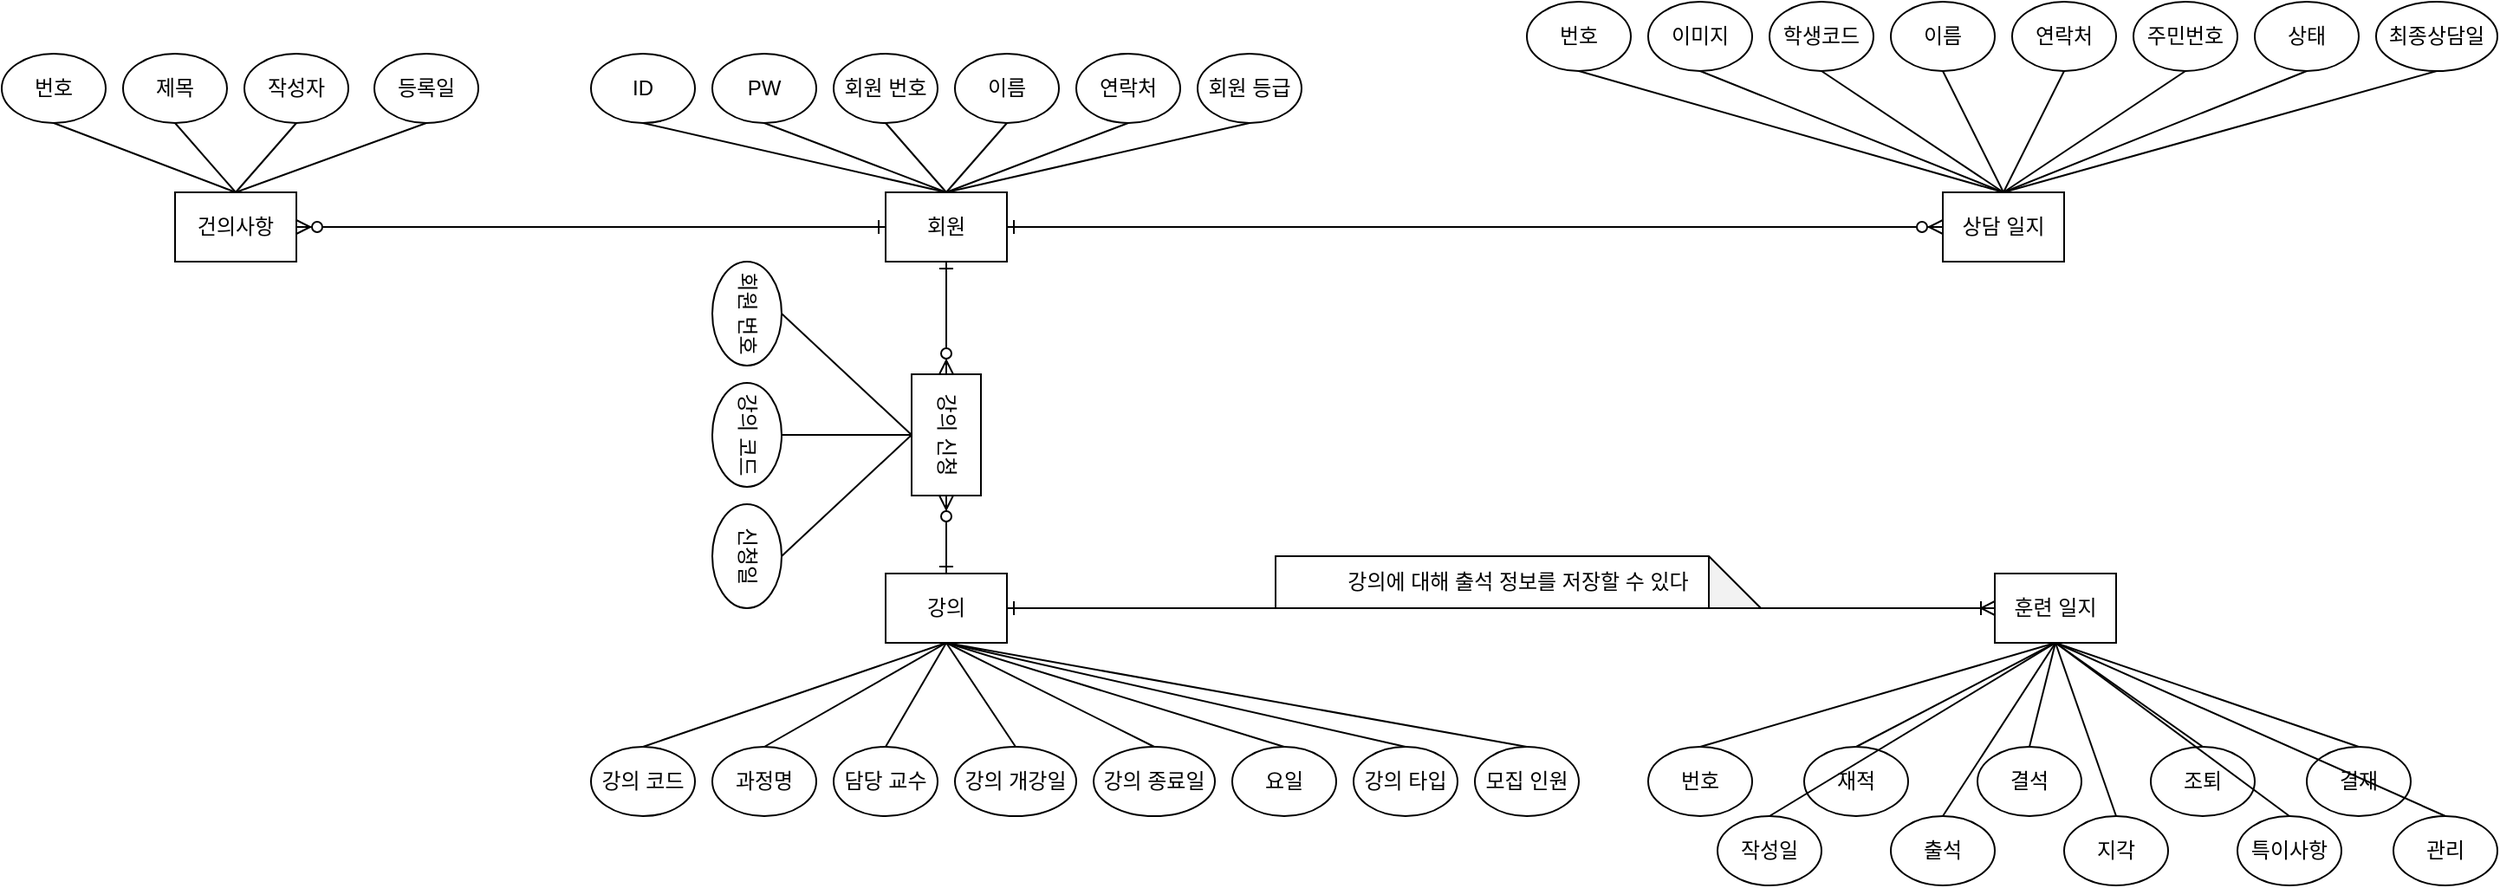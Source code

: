 <mxfile version="14.5.10" type="github">
  <diagram id="R2lEEEUBdFMjLlhIrx00" name="Page-1">
    <mxGraphModel dx="1715" dy="457" grid="1" gridSize="10" guides="1" tooltips="1" connect="1" arrows="1" fold="1" page="1" pageScale="1" pageWidth="850" pageHeight="1100" math="0" shadow="0" extFonts="Permanent Marker^https://fonts.googleapis.com/css?family=Permanent+Marker">
      <root>
        <mxCell id="0" />
        <mxCell id="1" parent="0" />
        <mxCell id="Pn6tv7g3iC-lhxeTIys7-1" value="회원" style="rounded=0;whiteSpace=wrap;html=1;" vertex="1" parent="1">
          <mxGeometry x="200" y="120" width="70" height="40" as="geometry" />
        </mxCell>
        <mxCell id="Pn6tv7g3iC-lhxeTIys7-2" value="강의" style="rounded=0;whiteSpace=wrap;html=1;" vertex="1" parent="1">
          <mxGeometry x="200" y="340" width="70" height="40" as="geometry" />
        </mxCell>
        <mxCell id="Pn6tv7g3iC-lhxeTIys7-3" value="강의 신청" style="rounded=0;whiteSpace=wrap;html=1;rotation=90;" vertex="1" parent="1">
          <mxGeometry x="200" y="240" width="70" height="40" as="geometry" />
        </mxCell>
        <mxCell id="Pn6tv7g3iC-lhxeTIys7-4" value="상담 일지" style="rounded=0;whiteSpace=wrap;html=1;" vertex="1" parent="1">
          <mxGeometry x="810" y="120" width="70" height="40" as="geometry" />
        </mxCell>
        <mxCell id="Pn6tv7g3iC-lhxeTIys7-5" value="건의사항" style="rounded=0;whiteSpace=wrap;html=1;" vertex="1" parent="1">
          <mxGeometry x="-210" y="120" width="70" height="40" as="geometry" />
        </mxCell>
        <mxCell id="Pn6tv7g3iC-lhxeTIys7-6" value="훈련 일지" style="rounded=0;whiteSpace=wrap;html=1;" vertex="1" parent="1">
          <mxGeometry x="840" y="340" width="70" height="40" as="geometry" />
        </mxCell>
        <mxCell id="Pn6tv7g3iC-lhxeTIys7-8" value="ID" style="ellipse;whiteSpace=wrap;html=1;" vertex="1" parent="1">
          <mxGeometry x="30" y="40" width="60" height="40" as="geometry" />
        </mxCell>
        <mxCell id="Pn6tv7g3iC-lhxeTIys7-9" value="PW" style="ellipse;whiteSpace=wrap;html=1;" vertex="1" parent="1">
          <mxGeometry x="100" y="40" width="60" height="40" as="geometry" />
        </mxCell>
        <mxCell id="Pn6tv7g3iC-lhxeTIys7-10" value="회원 번호" style="ellipse;whiteSpace=wrap;html=1;" vertex="1" parent="1">
          <mxGeometry x="170" y="40" width="60" height="40" as="geometry" />
        </mxCell>
        <mxCell id="Pn6tv7g3iC-lhxeTIys7-11" value="이름" style="ellipse;whiteSpace=wrap;html=1;" vertex="1" parent="1">
          <mxGeometry x="240" y="40" width="60" height="40" as="geometry" />
        </mxCell>
        <mxCell id="Pn6tv7g3iC-lhxeTIys7-12" value="연락처" style="ellipse;whiteSpace=wrap;html=1;" vertex="1" parent="1">
          <mxGeometry x="310" y="40" width="60" height="40" as="geometry" />
        </mxCell>
        <mxCell id="Pn6tv7g3iC-lhxeTIys7-13" value="" style="endArrow=none;html=1;entryX=0.5;entryY=1;entryDx=0;entryDy=0;exitX=0.5;exitY=0;exitDx=0;exitDy=0;" edge="1" parent="1" source="Pn6tv7g3iC-lhxeTIys7-1" target="Pn6tv7g3iC-lhxeTIys7-8">
          <mxGeometry width="50" height="50" relative="1" as="geometry">
            <mxPoint x="400" y="310" as="sourcePoint" />
            <mxPoint x="450" y="260" as="targetPoint" />
          </mxGeometry>
        </mxCell>
        <mxCell id="Pn6tv7g3iC-lhxeTIys7-14" value="" style="endArrow=none;html=1;entryX=0.5;entryY=1;entryDx=0;entryDy=0;exitX=0.5;exitY=0;exitDx=0;exitDy=0;" edge="1" parent="1" source="Pn6tv7g3iC-lhxeTIys7-1" target="Pn6tv7g3iC-lhxeTIys7-9">
          <mxGeometry width="50" height="50" relative="1" as="geometry">
            <mxPoint x="240" y="90" as="sourcePoint" />
            <mxPoint x="70" y="90" as="targetPoint" />
          </mxGeometry>
        </mxCell>
        <mxCell id="Pn6tv7g3iC-lhxeTIys7-15" value="" style="endArrow=none;html=1;entryX=0.5;entryY=1;entryDx=0;entryDy=0;exitX=0.5;exitY=0;exitDx=0;exitDy=0;" edge="1" parent="1" source="Pn6tv7g3iC-lhxeTIys7-1" target="Pn6tv7g3iC-lhxeTIys7-10">
          <mxGeometry width="50" height="50" relative="1" as="geometry">
            <mxPoint x="210" y="130" as="sourcePoint" />
            <mxPoint x="140" y="90" as="targetPoint" />
          </mxGeometry>
        </mxCell>
        <mxCell id="Pn6tv7g3iC-lhxeTIys7-16" value="" style="endArrow=none;html=1;entryX=0.5;entryY=1;entryDx=0;entryDy=0;exitX=0.5;exitY=0;exitDx=0;exitDy=0;" edge="1" parent="1" source="Pn6tv7g3iC-lhxeTIys7-1" target="Pn6tv7g3iC-lhxeTIys7-11">
          <mxGeometry width="50" height="50" relative="1" as="geometry">
            <mxPoint x="210" y="130" as="sourcePoint" />
            <mxPoint x="210" y="90" as="targetPoint" />
          </mxGeometry>
        </mxCell>
        <mxCell id="Pn6tv7g3iC-lhxeTIys7-17" value="" style="endArrow=none;html=1;entryX=0.5;entryY=1;entryDx=0;entryDy=0;exitX=0.5;exitY=0;exitDx=0;exitDy=0;" edge="1" parent="1" source="Pn6tv7g3iC-lhxeTIys7-1" target="Pn6tv7g3iC-lhxeTIys7-12">
          <mxGeometry width="50" height="50" relative="1" as="geometry">
            <mxPoint x="210" y="130" as="sourcePoint" />
            <mxPoint x="280" y="90" as="targetPoint" />
          </mxGeometry>
        </mxCell>
        <mxCell id="Pn6tv7g3iC-lhxeTIys7-18" value="회원 등급" style="ellipse;whiteSpace=wrap;html=1;" vertex="1" parent="1">
          <mxGeometry x="380" y="40" width="60" height="40" as="geometry" />
        </mxCell>
        <mxCell id="Pn6tv7g3iC-lhxeTIys7-19" value="" style="endArrow=none;html=1;entryX=0.5;entryY=1;entryDx=0;entryDy=0;exitX=0.5;exitY=0;exitDx=0;exitDy=0;" edge="1" parent="1" source="Pn6tv7g3iC-lhxeTIys7-1" target="Pn6tv7g3iC-lhxeTIys7-18">
          <mxGeometry width="50" height="50" relative="1" as="geometry">
            <mxPoint x="310" y="140" as="sourcePoint" />
            <mxPoint x="350" y="90" as="targetPoint" />
          </mxGeometry>
        </mxCell>
        <mxCell id="Pn6tv7g3iC-lhxeTIys7-20" value="강의 코드" style="ellipse;whiteSpace=wrap;html=1;" vertex="1" parent="1">
          <mxGeometry x="30" y="440" width="60" height="40" as="geometry" />
        </mxCell>
        <mxCell id="Pn6tv7g3iC-lhxeTIys7-21" value="과정명" style="ellipse;whiteSpace=wrap;html=1;" vertex="1" parent="1">
          <mxGeometry x="100" y="440" width="60" height="40" as="geometry" />
        </mxCell>
        <mxCell id="Pn6tv7g3iC-lhxeTIys7-22" value="담당 교수" style="ellipse;whiteSpace=wrap;html=1;" vertex="1" parent="1">
          <mxGeometry x="170" y="440" width="60" height="40" as="geometry" />
        </mxCell>
        <mxCell id="Pn6tv7g3iC-lhxeTIys7-23" value="강의 개강일" style="ellipse;whiteSpace=wrap;html=1;" vertex="1" parent="1">
          <mxGeometry x="240" y="440" width="70" height="40" as="geometry" />
        </mxCell>
        <mxCell id="Pn6tv7g3iC-lhxeTIys7-27" value="강의 종료일" style="ellipse;whiteSpace=wrap;html=1;" vertex="1" parent="1">
          <mxGeometry x="320" y="440" width="70" height="40" as="geometry" />
        </mxCell>
        <mxCell id="Pn6tv7g3iC-lhxeTIys7-28" value="요일" style="ellipse;whiteSpace=wrap;html=1;" vertex="1" parent="1">
          <mxGeometry x="400" y="440" width="60" height="40" as="geometry" />
        </mxCell>
        <mxCell id="Pn6tv7g3iC-lhxeTIys7-29" value="강의 타입" style="ellipse;whiteSpace=wrap;html=1;" vertex="1" parent="1">
          <mxGeometry x="470" y="440" width="60" height="40" as="geometry" />
        </mxCell>
        <mxCell id="Pn6tv7g3iC-lhxeTIys7-30" value="모집 인원" style="ellipse;whiteSpace=wrap;html=1;" vertex="1" parent="1">
          <mxGeometry x="540" y="440" width="60" height="40" as="geometry" />
        </mxCell>
        <mxCell id="Pn6tv7g3iC-lhxeTIys7-31" value="" style="endArrow=none;html=1;entryX=0.5;entryY=1;entryDx=0;entryDy=0;exitX=0.5;exitY=0;exitDx=0;exitDy=0;" edge="1" parent="1" source="Pn6tv7g3iC-lhxeTIys7-20" target="Pn6tv7g3iC-lhxeTIys7-2">
          <mxGeometry width="50" height="50" relative="1" as="geometry">
            <mxPoint x="370" y="360" as="sourcePoint" />
            <mxPoint x="420" y="310" as="targetPoint" />
          </mxGeometry>
        </mxCell>
        <mxCell id="Pn6tv7g3iC-lhxeTIys7-32" value="" style="endArrow=none;html=1;entryX=0.5;entryY=1;entryDx=0;entryDy=0;exitX=0.5;exitY=0;exitDx=0;exitDy=0;" edge="1" parent="1" source="Pn6tv7g3iC-lhxeTIys7-21" target="Pn6tv7g3iC-lhxeTIys7-2">
          <mxGeometry width="50" height="50" relative="1" as="geometry">
            <mxPoint x="70" y="450" as="sourcePoint" />
            <mxPoint x="335" y="390" as="targetPoint" />
          </mxGeometry>
        </mxCell>
        <mxCell id="Pn6tv7g3iC-lhxeTIys7-33" value="" style="endArrow=none;html=1;entryX=0.5;entryY=1;entryDx=0;entryDy=0;exitX=0.5;exitY=0;exitDx=0;exitDy=0;" edge="1" parent="1" source="Pn6tv7g3iC-lhxeTIys7-22" target="Pn6tv7g3iC-lhxeTIys7-2">
          <mxGeometry width="50" height="50" relative="1" as="geometry">
            <mxPoint x="140" y="450" as="sourcePoint" />
            <mxPoint x="335" y="390" as="targetPoint" />
          </mxGeometry>
        </mxCell>
        <mxCell id="Pn6tv7g3iC-lhxeTIys7-34" value="" style="endArrow=none;html=1;entryX=0.5;entryY=1;entryDx=0;entryDy=0;exitX=0.5;exitY=0;exitDx=0;exitDy=0;" edge="1" parent="1" source="Pn6tv7g3iC-lhxeTIys7-23" target="Pn6tv7g3iC-lhxeTIys7-2">
          <mxGeometry width="50" height="50" relative="1" as="geometry">
            <mxPoint x="210" y="450" as="sourcePoint" />
            <mxPoint x="335" y="390" as="targetPoint" />
          </mxGeometry>
        </mxCell>
        <mxCell id="Pn6tv7g3iC-lhxeTIys7-35" value="" style="endArrow=none;html=1;entryX=0.5;entryY=1;entryDx=0;entryDy=0;exitX=0.5;exitY=0;exitDx=0;exitDy=0;" edge="1" parent="1" source="Pn6tv7g3iC-lhxeTIys7-27" target="Pn6tv7g3iC-lhxeTIys7-2">
          <mxGeometry width="50" height="50" relative="1" as="geometry">
            <mxPoint x="285" y="450" as="sourcePoint" />
            <mxPoint x="335" y="390" as="targetPoint" />
          </mxGeometry>
        </mxCell>
        <mxCell id="Pn6tv7g3iC-lhxeTIys7-36" value="" style="endArrow=none;html=1;entryX=0.5;entryY=1;entryDx=0;entryDy=0;exitX=0.5;exitY=0;exitDx=0;exitDy=0;" edge="1" parent="1" source="Pn6tv7g3iC-lhxeTIys7-28" target="Pn6tv7g3iC-lhxeTIys7-2">
          <mxGeometry width="50" height="50" relative="1" as="geometry">
            <mxPoint x="365" y="450" as="sourcePoint" />
            <mxPoint x="335" y="390" as="targetPoint" />
          </mxGeometry>
        </mxCell>
        <mxCell id="Pn6tv7g3iC-lhxeTIys7-37" value="" style="endArrow=none;html=1;entryX=0.5;entryY=1;entryDx=0;entryDy=0;exitX=0.5;exitY=0;exitDx=0;exitDy=0;" edge="1" parent="1" source="Pn6tv7g3iC-lhxeTIys7-29" target="Pn6tv7g3iC-lhxeTIys7-2">
          <mxGeometry width="50" height="50" relative="1" as="geometry">
            <mxPoint x="440" y="450" as="sourcePoint" />
            <mxPoint x="335" y="390" as="targetPoint" />
          </mxGeometry>
        </mxCell>
        <mxCell id="Pn6tv7g3iC-lhxeTIys7-38" value="" style="endArrow=none;html=1;entryX=0.5;entryY=1;entryDx=0;entryDy=0;exitX=0.5;exitY=0;exitDx=0;exitDy=0;" edge="1" parent="1" source="Pn6tv7g3iC-lhxeTIys7-30" target="Pn6tv7g3iC-lhxeTIys7-2">
          <mxGeometry width="50" height="50" relative="1" as="geometry">
            <mxPoint x="510" y="450" as="sourcePoint" />
            <mxPoint x="335" y="390" as="targetPoint" />
          </mxGeometry>
        </mxCell>
        <mxCell id="Pn6tv7g3iC-lhxeTIys7-39" value="회원 번호" style="ellipse;whiteSpace=wrap;html=1;rotation=90;" vertex="1" parent="1">
          <mxGeometry x="90" y="170" width="60" height="40" as="geometry" />
        </mxCell>
        <mxCell id="Pn6tv7g3iC-lhxeTIys7-40" value="강의 코드" style="ellipse;whiteSpace=wrap;html=1;rotation=90;" vertex="1" parent="1">
          <mxGeometry x="90" y="240" width="60" height="40" as="geometry" />
        </mxCell>
        <mxCell id="Pn6tv7g3iC-lhxeTIys7-41" value="신청일" style="ellipse;whiteSpace=wrap;html=1;rotation=90;" vertex="1" parent="1">
          <mxGeometry x="90" y="310" width="60" height="40" as="geometry" />
        </mxCell>
        <mxCell id="Pn6tv7g3iC-lhxeTIys7-42" value="" style="endArrow=none;html=1;entryX=0.5;entryY=1;entryDx=0;entryDy=0;exitX=0.5;exitY=0;exitDx=0;exitDy=0;" edge="1" parent="1" source="Pn6tv7g3iC-lhxeTIys7-39" target="Pn6tv7g3iC-lhxeTIys7-3">
          <mxGeometry width="50" height="50" relative="1" as="geometry">
            <mxPoint x="430" y="350" as="sourcePoint" />
            <mxPoint x="605" y="290" as="targetPoint" />
          </mxGeometry>
        </mxCell>
        <mxCell id="Pn6tv7g3iC-lhxeTIys7-43" value="" style="endArrow=none;html=1;entryX=0.5;entryY=1;entryDx=0;entryDy=0;exitX=0.5;exitY=0;exitDx=0;exitDy=0;" edge="1" parent="1" source="Pn6tv7g3iC-lhxeTIys7-40" target="Pn6tv7g3iC-lhxeTIys7-3">
          <mxGeometry width="50" height="50" relative="1" as="geometry">
            <mxPoint x="170" y="350" as="sourcePoint" />
            <mxPoint x="245" y="290" as="targetPoint" />
          </mxGeometry>
        </mxCell>
        <mxCell id="Pn6tv7g3iC-lhxeTIys7-44" value="" style="endArrow=none;html=1;entryX=0.5;entryY=1;entryDx=0;entryDy=0;exitX=0.5;exitY=0;exitDx=0;exitDy=0;" edge="1" parent="1" source="Pn6tv7g3iC-lhxeTIys7-41" target="Pn6tv7g3iC-lhxeTIys7-3">
          <mxGeometry width="50" height="50" relative="1" as="geometry">
            <mxPoint x="245" y="350" as="sourcePoint" />
            <mxPoint x="245" y="290" as="targetPoint" />
          </mxGeometry>
        </mxCell>
        <mxCell id="Pn6tv7g3iC-lhxeTIys7-45" value="번호" style="ellipse;whiteSpace=wrap;html=1;" vertex="1" parent="1">
          <mxGeometry x="640" y="440" width="60" height="40" as="geometry" />
        </mxCell>
        <mxCell id="Pn6tv7g3iC-lhxeTIys7-46" value="작성일" style="ellipse;whiteSpace=wrap;html=1;" vertex="1" parent="1">
          <mxGeometry x="680" y="480" width="60" height="40" as="geometry" />
        </mxCell>
        <mxCell id="Pn6tv7g3iC-lhxeTIys7-47" value="재적" style="ellipse;whiteSpace=wrap;html=1;" vertex="1" parent="1">
          <mxGeometry x="730" y="440" width="60" height="40" as="geometry" />
        </mxCell>
        <mxCell id="Pn6tv7g3iC-lhxeTIys7-48" value="출석" style="ellipse;whiteSpace=wrap;html=1;" vertex="1" parent="1">
          <mxGeometry x="780" y="480" width="60" height="40" as="geometry" />
        </mxCell>
        <mxCell id="Pn6tv7g3iC-lhxeTIys7-50" value="결석" style="ellipse;whiteSpace=wrap;html=1;" vertex="1" parent="1">
          <mxGeometry x="830" y="440" width="60" height="40" as="geometry" />
        </mxCell>
        <mxCell id="Pn6tv7g3iC-lhxeTIys7-51" value="지각" style="ellipse;whiteSpace=wrap;html=1;" vertex="1" parent="1">
          <mxGeometry x="880" y="480" width="60" height="40" as="geometry" />
        </mxCell>
        <mxCell id="Pn6tv7g3iC-lhxeTIys7-52" value="조퇴" style="ellipse;whiteSpace=wrap;html=1;" vertex="1" parent="1">
          <mxGeometry x="930" y="440" width="60" height="40" as="geometry" />
        </mxCell>
        <mxCell id="Pn6tv7g3iC-lhxeTIys7-54" value="특이사항" style="ellipse;whiteSpace=wrap;html=1;" vertex="1" parent="1">
          <mxGeometry x="980" y="480" width="60" height="40" as="geometry" />
        </mxCell>
        <mxCell id="Pn6tv7g3iC-lhxeTIys7-55" value="결재" style="ellipse;whiteSpace=wrap;html=1;" vertex="1" parent="1">
          <mxGeometry x="1020" y="440" width="60" height="40" as="geometry" />
        </mxCell>
        <mxCell id="Pn6tv7g3iC-lhxeTIys7-56" value="관리" style="ellipse;whiteSpace=wrap;html=1;" vertex="1" parent="1">
          <mxGeometry x="1070" y="480" width="60" height="40" as="geometry" />
        </mxCell>
        <mxCell id="Pn6tv7g3iC-lhxeTIys7-57" value="" style="endArrow=none;html=1;entryX=0.5;entryY=1;entryDx=0;entryDy=0;exitX=0.5;exitY=0;exitDx=0;exitDy=0;" edge="1" parent="1" source="Pn6tv7g3iC-lhxeTIys7-45" target="Pn6tv7g3iC-lhxeTIys7-6">
          <mxGeometry width="50" height="50" relative="1" as="geometry">
            <mxPoint x="930" y="440" as="sourcePoint" />
            <mxPoint x="980" y="390" as="targetPoint" />
          </mxGeometry>
        </mxCell>
        <mxCell id="Pn6tv7g3iC-lhxeTIys7-58" value="" style="endArrow=none;html=1;entryX=0.5;entryY=1;entryDx=0;entryDy=0;exitX=0.5;exitY=0;exitDx=0;exitDy=0;" edge="1" parent="1" source="Pn6tv7g3iC-lhxeTIys7-46" target="Pn6tv7g3iC-lhxeTIys7-6">
          <mxGeometry width="50" height="50" relative="1" as="geometry">
            <mxPoint x="680" y="450.0" as="sourcePoint" />
            <mxPoint x="895" y="390" as="targetPoint" />
          </mxGeometry>
        </mxCell>
        <mxCell id="Pn6tv7g3iC-lhxeTIys7-59" value="" style="endArrow=none;html=1;entryX=0.5;entryY=1;entryDx=0;entryDy=0;exitX=0.5;exitY=0;exitDx=0;exitDy=0;" edge="1" parent="1" source="Pn6tv7g3iC-lhxeTIys7-47" target="Pn6tv7g3iC-lhxeTIys7-6">
          <mxGeometry width="50" height="50" relative="1" as="geometry">
            <mxPoint x="720" y="490.0" as="sourcePoint" />
            <mxPoint x="895" y="390" as="targetPoint" />
          </mxGeometry>
        </mxCell>
        <mxCell id="Pn6tv7g3iC-lhxeTIys7-60" value="" style="endArrow=none;html=1;entryX=0.5;entryY=1;entryDx=0;entryDy=0;exitX=0.5;exitY=0;exitDx=0;exitDy=0;" edge="1" parent="1" source="Pn6tv7g3iC-lhxeTIys7-48" target="Pn6tv7g3iC-lhxeTIys7-6">
          <mxGeometry width="50" height="50" relative="1" as="geometry">
            <mxPoint x="770" y="450.0" as="sourcePoint" />
            <mxPoint x="895" y="390" as="targetPoint" />
          </mxGeometry>
        </mxCell>
        <mxCell id="Pn6tv7g3iC-lhxeTIys7-61" value="" style="endArrow=none;html=1;entryX=0.5;entryY=1;entryDx=0;entryDy=0;exitX=0.5;exitY=0;exitDx=0;exitDy=0;" edge="1" parent="1" source="Pn6tv7g3iC-lhxeTIys7-50" target="Pn6tv7g3iC-lhxeTIys7-6">
          <mxGeometry width="50" height="50" relative="1" as="geometry">
            <mxPoint x="820" y="490.0" as="sourcePoint" />
            <mxPoint x="895" y="390" as="targetPoint" />
          </mxGeometry>
        </mxCell>
        <mxCell id="Pn6tv7g3iC-lhxeTIys7-62" value="" style="endArrow=none;html=1;entryX=0.5;entryY=1;entryDx=0;entryDy=0;exitX=0.5;exitY=0;exitDx=0;exitDy=0;" edge="1" parent="1" source="Pn6tv7g3iC-lhxeTIys7-51" target="Pn6tv7g3iC-lhxeTIys7-6">
          <mxGeometry width="50" height="50" relative="1" as="geometry">
            <mxPoint x="870" y="450.0" as="sourcePoint" />
            <mxPoint x="895" y="390" as="targetPoint" />
          </mxGeometry>
        </mxCell>
        <mxCell id="Pn6tv7g3iC-lhxeTIys7-63" value="" style="endArrow=none;html=1;entryX=0.5;entryY=1;entryDx=0;entryDy=0;exitX=0.5;exitY=0;exitDx=0;exitDy=0;" edge="1" parent="1" source="Pn6tv7g3iC-lhxeTIys7-52" target="Pn6tv7g3iC-lhxeTIys7-6">
          <mxGeometry width="50" height="50" relative="1" as="geometry">
            <mxPoint x="920" y="490.0" as="sourcePoint" />
            <mxPoint x="895" y="390" as="targetPoint" />
          </mxGeometry>
        </mxCell>
        <mxCell id="Pn6tv7g3iC-lhxeTIys7-64" value="" style="endArrow=none;html=1;entryX=0.5;entryY=1;entryDx=0;entryDy=0;exitX=0.5;exitY=0;exitDx=0;exitDy=0;" edge="1" parent="1" source="Pn6tv7g3iC-lhxeTIys7-54" target="Pn6tv7g3iC-lhxeTIys7-6">
          <mxGeometry width="50" height="50" relative="1" as="geometry">
            <mxPoint x="970" y="450.0" as="sourcePoint" />
            <mxPoint x="895" y="390" as="targetPoint" />
          </mxGeometry>
        </mxCell>
        <mxCell id="Pn6tv7g3iC-lhxeTIys7-65" value="" style="endArrow=none;html=1;entryX=0.5;entryY=1;entryDx=0;entryDy=0;exitX=0.5;exitY=0;exitDx=0;exitDy=0;" edge="1" parent="1" source="Pn6tv7g3iC-lhxeTIys7-55" target="Pn6tv7g3iC-lhxeTIys7-6">
          <mxGeometry width="50" height="50" relative="1" as="geometry">
            <mxPoint x="1020" y="490.0" as="sourcePoint" />
            <mxPoint x="895" y="390" as="targetPoint" />
          </mxGeometry>
        </mxCell>
        <mxCell id="Pn6tv7g3iC-lhxeTIys7-66" value="" style="endArrow=none;html=1;entryX=0.5;entryY=1;entryDx=0;entryDy=0;exitX=0.5;exitY=0;exitDx=0;exitDy=0;" edge="1" parent="1" source="Pn6tv7g3iC-lhxeTIys7-56" target="Pn6tv7g3iC-lhxeTIys7-6">
          <mxGeometry width="50" height="50" relative="1" as="geometry">
            <mxPoint x="1060" y="450.0" as="sourcePoint" />
            <mxPoint x="895" y="390" as="targetPoint" />
          </mxGeometry>
        </mxCell>
        <mxCell id="Pn6tv7g3iC-lhxeTIys7-67" value="번호" style="ellipse;whiteSpace=wrap;html=1;" vertex="1" parent="1">
          <mxGeometry x="570" y="10" width="60" height="40" as="geometry" />
        </mxCell>
        <mxCell id="Pn6tv7g3iC-lhxeTIys7-68" value="이미지" style="ellipse;whiteSpace=wrap;html=1;" vertex="1" parent="1">
          <mxGeometry x="640" y="10" width="60" height="40" as="geometry" />
        </mxCell>
        <mxCell id="Pn6tv7g3iC-lhxeTIys7-69" value="학생코드" style="ellipse;whiteSpace=wrap;html=1;" vertex="1" parent="1">
          <mxGeometry x="710" y="10" width="60" height="40" as="geometry" />
        </mxCell>
        <mxCell id="Pn6tv7g3iC-lhxeTIys7-70" value="이름" style="ellipse;whiteSpace=wrap;html=1;" vertex="1" parent="1">
          <mxGeometry x="780" y="10" width="60" height="40" as="geometry" />
        </mxCell>
        <mxCell id="Pn6tv7g3iC-lhxeTIys7-71" value="연락처" style="ellipse;whiteSpace=wrap;html=1;" vertex="1" parent="1">
          <mxGeometry x="850" y="10" width="60" height="40" as="geometry" />
        </mxCell>
        <mxCell id="Pn6tv7g3iC-lhxeTIys7-72" value="주민번호" style="ellipse;whiteSpace=wrap;html=1;" vertex="1" parent="1">
          <mxGeometry x="920" y="10" width="60" height="40" as="geometry" />
        </mxCell>
        <mxCell id="Pn6tv7g3iC-lhxeTIys7-74" value="상태" style="ellipse;whiteSpace=wrap;html=1;" vertex="1" parent="1">
          <mxGeometry x="990" y="10" width="60" height="40" as="geometry" />
        </mxCell>
        <mxCell id="Pn6tv7g3iC-lhxeTIys7-75" value="최종상담일" style="ellipse;whiteSpace=wrap;html=1;" vertex="1" parent="1">
          <mxGeometry x="1060" y="10" width="70" height="40" as="geometry" />
        </mxCell>
        <mxCell id="Pn6tv7g3iC-lhxeTIys7-76" value="" style="endArrow=none;html=1;entryX=0.5;entryY=1;entryDx=0;entryDy=0;exitX=0.5;exitY=0;exitDx=0;exitDy=0;" edge="1" parent="1" source="Pn6tv7g3iC-lhxeTIys7-4" target="Pn6tv7g3iC-lhxeTIys7-67">
          <mxGeometry width="50" height="50" relative="1" as="geometry">
            <mxPoint x="860" y="340" as="sourcePoint" />
            <mxPoint x="910" y="290" as="targetPoint" />
          </mxGeometry>
        </mxCell>
        <mxCell id="Pn6tv7g3iC-lhxeTIys7-78" value="" style="endArrow=none;html=1;entryX=0.5;entryY=1;entryDx=0;entryDy=0;exitX=0.5;exitY=0;exitDx=0;exitDy=0;" edge="1" parent="1" source="Pn6tv7g3iC-lhxeTIys7-4" target="Pn6tv7g3iC-lhxeTIys7-68">
          <mxGeometry width="50" height="50" relative="1" as="geometry">
            <mxPoint x="885" y="130" as="sourcePoint" />
            <mxPoint x="610" y="60" as="targetPoint" />
          </mxGeometry>
        </mxCell>
        <mxCell id="Pn6tv7g3iC-lhxeTIys7-79" value="" style="endArrow=none;html=1;entryX=0.5;entryY=1;entryDx=0;entryDy=0;exitX=0.5;exitY=0;exitDx=0;exitDy=0;" edge="1" parent="1" source="Pn6tv7g3iC-lhxeTIys7-4" target="Pn6tv7g3iC-lhxeTIys7-69">
          <mxGeometry width="50" height="50" relative="1" as="geometry">
            <mxPoint x="885" y="130" as="sourcePoint" />
            <mxPoint x="680" y="60" as="targetPoint" />
          </mxGeometry>
        </mxCell>
        <mxCell id="Pn6tv7g3iC-lhxeTIys7-80" value="" style="endArrow=none;html=1;entryX=0.5;entryY=1;entryDx=0;entryDy=0;exitX=0.5;exitY=0;exitDx=0;exitDy=0;" edge="1" parent="1" source="Pn6tv7g3iC-lhxeTIys7-4" target="Pn6tv7g3iC-lhxeTIys7-70">
          <mxGeometry width="50" height="50" relative="1" as="geometry">
            <mxPoint x="910" y="90" as="sourcePoint" />
            <mxPoint x="750" y="60" as="targetPoint" />
          </mxGeometry>
        </mxCell>
        <mxCell id="Pn6tv7g3iC-lhxeTIys7-81" value="" style="endArrow=none;html=1;entryX=0.5;entryY=1;entryDx=0;entryDy=0;exitX=0.5;exitY=0;exitDx=0;exitDy=0;" edge="1" parent="1" source="Pn6tv7g3iC-lhxeTIys7-4" target="Pn6tv7g3iC-lhxeTIys7-71">
          <mxGeometry width="50" height="50" relative="1" as="geometry">
            <mxPoint x="885" y="130" as="sourcePoint" />
            <mxPoint x="820" y="60" as="targetPoint" />
          </mxGeometry>
        </mxCell>
        <mxCell id="Pn6tv7g3iC-lhxeTIys7-82" value="" style="endArrow=none;html=1;entryX=0.5;entryY=1;entryDx=0;entryDy=0;exitX=0.5;exitY=0;exitDx=0;exitDy=0;" edge="1" parent="1" source="Pn6tv7g3iC-lhxeTIys7-4" target="Pn6tv7g3iC-lhxeTIys7-72">
          <mxGeometry width="50" height="50" relative="1" as="geometry">
            <mxPoint x="885" y="130" as="sourcePoint" />
            <mxPoint x="890" y="60" as="targetPoint" />
          </mxGeometry>
        </mxCell>
        <mxCell id="Pn6tv7g3iC-lhxeTIys7-83" value="" style="endArrow=none;html=1;entryX=0.5;entryY=1;entryDx=0;entryDy=0;exitX=0.5;exitY=0;exitDx=0;exitDy=0;" edge="1" parent="1" source="Pn6tv7g3iC-lhxeTIys7-4" target="Pn6tv7g3iC-lhxeTIys7-74">
          <mxGeometry width="50" height="50" relative="1" as="geometry">
            <mxPoint x="885" y="130" as="sourcePoint" />
            <mxPoint x="960" y="60" as="targetPoint" />
          </mxGeometry>
        </mxCell>
        <mxCell id="Pn6tv7g3iC-lhxeTIys7-84" value="" style="endArrow=none;html=1;entryX=0.5;entryY=1;entryDx=0;entryDy=0;exitX=0.5;exitY=0;exitDx=0;exitDy=0;" edge="1" parent="1" source="Pn6tv7g3iC-lhxeTIys7-4" target="Pn6tv7g3iC-lhxeTIys7-75">
          <mxGeometry width="50" height="50" relative="1" as="geometry">
            <mxPoint x="1010" y="160" as="sourcePoint" />
            <mxPoint x="1030" y="60" as="targetPoint" />
          </mxGeometry>
        </mxCell>
        <mxCell id="Pn6tv7g3iC-lhxeTIys7-85" value="번호" style="ellipse;whiteSpace=wrap;html=1;" vertex="1" parent="1">
          <mxGeometry x="-310" y="40" width="60" height="40" as="geometry" />
        </mxCell>
        <mxCell id="Pn6tv7g3iC-lhxeTIys7-86" value="제목" style="ellipse;whiteSpace=wrap;html=1;" vertex="1" parent="1">
          <mxGeometry x="-240" y="40" width="60" height="40" as="geometry" />
        </mxCell>
        <mxCell id="Pn6tv7g3iC-lhxeTIys7-87" value="작성자" style="ellipse;whiteSpace=wrap;html=1;" vertex="1" parent="1">
          <mxGeometry x="-170" y="40" width="60" height="40" as="geometry" />
        </mxCell>
        <mxCell id="Pn6tv7g3iC-lhxeTIys7-88" value="등록일" style="ellipse;whiteSpace=wrap;html=1;" vertex="1" parent="1">
          <mxGeometry x="-95" y="40" width="60" height="40" as="geometry" />
        </mxCell>
        <mxCell id="Pn6tv7g3iC-lhxeTIys7-90" value="" style="endArrow=none;html=1;entryX=0.5;entryY=1;entryDx=0;entryDy=0;exitX=0.5;exitY=0;exitDx=0;exitDy=0;" edge="1" parent="1" source="Pn6tv7g3iC-lhxeTIys7-5" target="Pn6tv7g3iC-lhxeTIys7-85">
          <mxGeometry width="50" height="50" relative="1" as="geometry">
            <mxPoint x="245" y="130" as="sourcePoint" />
            <mxPoint x="70" y="90" as="targetPoint" />
          </mxGeometry>
        </mxCell>
        <mxCell id="Pn6tv7g3iC-lhxeTIys7-91" value="" style="endArrow=none;html=1;entryX=0.5;entryY=1;entryDx=0;entryDy=0;exitX=0.5;exitY=0;exitDx=0;exitDy=0;" edge="1" parent="1" source="Pn6tv7g3iC-lhxeTIys7-5" target="Pn6tv7g3iC-lhxeTIys7-86">
          <mxGeometry width="50" height="50" relative="1" as="geometry">
            <mxPoint x="-165" y="130" as="sourcePoint" />
            <mxPoint x="-270" y="90" as="targetPoint" />
          </mxGeometry>
        </mxCell>
        <mxCell id="Pn6tv7g3iC-lhxeTIys7-92" value="" style="endArrow=none;html=1;entryX=0.5;entryY=1;entryDx=0;entryDy=0;exitX=0.5;exitY=0;exitDx=0;exitDy=0;" edge="1" parent="1" source="Pn6tv7g3iC-lhxeTIys7-5" target="Pn6tv7g3iC-lhxeTIys7-87">
          <mxGeometry width="50" height="50" relative="1" as="geometry">
            <mxPoint x="-100" y="110" as="sourcePoint" />
            <mxPoint x="-200" y="90" as="targetPoint" />
          </mxGeometry>
        </mxCell>
        <mxCell id="Pn6tv7g3iC-lhxeTIys7-93" value="" style="endArrow=none;html=1;entryX=0.5;entryY=1;entryDx=0;entryDy=0;exitX=0.5;exitY=0;exitDx=0;exitDy=0;" edge="1" parent="1" source="Pn6tv7g3iC-lhxeTIys7-5" target="Pn6tv7g3iC-lhxeTIys7-88">
          <mxGeometry width="50" height="50" relative="1" as="geometry">
            <mxPoint x="-165" y="130" as="sourcePoint" />
            <mxPoint x="-130" y="90" as="targetPoint" />
          </mxGeometry>
        </mxCell>
        <mxCell id="Pn6tv7g3iC-lhxeTIys7-96" value="" style="endArrow=ERone;html=1;entryX=0.5;entryY=1;entryDx=0;entryDy=0;exitX=0;exitY=0.5;exitDx=0;exitDy=0;startArrow=ERzeroToMany;startFill=1;endFill=0;" edge="1" parent="1" source="Pn6tv7g3iC-lhxeTIys7-3" target="Pn6tv7g3iC-lhxeTIys7-1">
          <mxGeometry width="50" height="50" relative="1" as="geometry">
            <mxPoint x="250" y="340" as="sourcePoint" />
            <mxPoint x="300" y="290" as="targetPoint" />
          </mxGeometry>
        </mxCell>
        <mxCell id="Pn6tv7g3iC-lhxeTIys7-97" value="" style="endArrow=ERzeroToMany;html=1;entryX=1;entryY=0.5;entryDx=0;entryDy=0;exitX=0.5;exitY=0;exitDx=0;exitDy=0;startArrow=ERone;startFill=0;endFill=1;" edge="1" parent="1" source="Pn6tv7g3iC-lhxeTIys7-2" target="Pn6tv7g3iC-lhxeTIys7-3">
          <mxGeometry width="50" height="50" relative="1" as="geometry">
            <mxPoint x="245" y="235" as="sourcePoint" />
            <mxPoint x="245" y="170" as="targetPoint" />
          </mxGeometry>
        </mxCell>
        <mxCell id="Pn6tv7g3iC-lhxeTIys7-98" value="" style="endArrow=ERoneToMany;html=1;exitX=1;exitY=0.5;exitDx=0;exitDy=0;entryX=0;entryY=0.5;entryDx=0;entryDy=0;endFill=0;startArrow=ERone;startFill=0;" edge="1" parent="1" source="Pn6tv7g3iC-lhxeTIys7-2" target="Pn6tv7g3iC-lhxeTIys7-6">
          <mxGeometry width="50" height="50" relative="1" as="geometry">
            <mxPoint x="540" y="340" as="sourcePoint" />
            <mxPoint x="590" y="290" as="targetPoint" />
          </mxGeometry>
        </mxCell>
        <mxCell id="Pn6tv7g3iC-lhxeTIys7-99" value="강의에 대해 출석 정보를 저장할 수 있다" style="shape=note;whiteSpace=wrap;html=1;backgroundOutline=1;darkOpacity=0.05;" vertex="1" parent="1">
          <mxGeometry x="425" y="330" width="280" height="30" as="geometry" />
        </mxCell>
        <mxCell id="Pn6tv7g3iC-lhxeTIys7-100" value="" style="endArrow=ERzeroToMany;html=1;exitX=1;exitY=0.5;exitDx=0;exitDy=0;entryX=0;entryY=0.5;entryDx=0;entryDy=0;startArrow=ERone;startFill=0;endFill=1;" edge="1" parent="1" source="Pn6tv7g3iC-lhxeTIys7-1" target="Pn6tv7g3iC-lhxeTIys7-4">
          <mxGeometry width="50" height="50" relative="1" as="geometry">
            <mxPoint x="540" y="320" as="sourcePoint" />
            <mxPoint x="590" y="270" as="targetPoint" />
          </mxGeometry>
        </mxCell>
        <mxCell id="Pn6tv7g3iC-lhxeTIys7-101" value="" style="endArrow=ERone;html=1;exitX=1;exitY=0.5;exitDx=0;exitDy=0;entryX=0;entryY=0.5;entryDx=0;entryDy=0;startArrow=ERzeroToMany;startFill=1;endFill=0;" edge="1" parent="1" source="Pn6tv7g3iC-lhxeTIys7-5" target="Pn6tv7g3iC-lhxeTIys7-1">
          <mxGeometry width="50" height="50" relative="1" as="geometry">
            <mxPoint x="80" y="220" as="sourcePoint" />
            <mxPoint x="130" y="170" as="targetPoint" />
          </mxGeometry>
        </mxCell>
      </root>
    </mxGraphModel>
  </diagram>
</mxfile>
